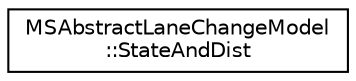 digraph "Graphical Class Hierarchy"
{
  edge [fontname="Helvetica",fontsize="10",labelfontname="Helvetica",labelfontsize="10"];
  node [fontname="Helvetica",fontsize="10",shape=record];
  rankdir="LR";
  Node0 [label="MSAbstractLaneChangeModel\l::StateAndDist",height=0.2,width=0.4,color="black", fillcolor="white", style="filled",URL="$dc/d76/struct_m_s_abstract_lane_change_model_1_1_state_and_dist.html"];
}
